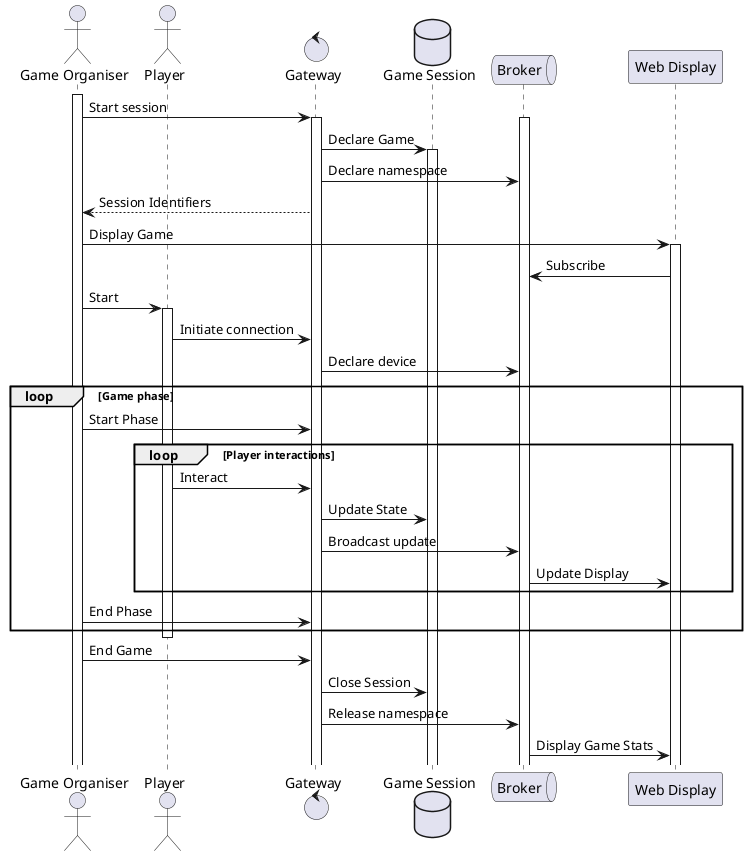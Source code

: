 @startuml


actor "Game Organiser" as Organiser
actor Player
control Gateway
database "Game Session" as Game
queue Broker
participant "Web Display" as Web

activate Organiser
Organiser -> Gateway : Start session

activate Gateway
activate Broker

Gateway -> Game : Declare Game

activate Game
Gateway -> Broker : Declare namespace
Gateway --> Organiser : Session Identifiers

Organiser -> Web : Display Game
activate Web
Web -> Broker : Subscribe
Organiser -> Player : Start
activate Player
Player -> Gateway : Initiate connection
Gateway -> Broker : Declare device

loop Game phase
    Organiser -> Gateway : Start Phase
    loop Player interactions
        Player -> Gateway : Interact
        Gateway -> Game : Update State
        Gateway -> Broker : Broadcast update
        Broker -> Web : Update Display
    end
    Organiser -> Gateway : End Phase
end
deactivate Player
Organiser -> Gateway : End Game
Gateway -> Game : Close Session
Gateway -> Broker : Release namespace
Broker -> Web : Display Game Stats
@enduml